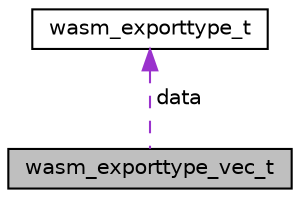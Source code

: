 digraph "wasm_exporttype_vec_t"
{
 // LATEX_PDF_SIZE
  edge [fontname="Helvetica",fontsize="10",labelfontname="Helvetica",labelfontsize="10"];
  node [fontname="Helvetica",fontsize="10",shape=record];
  Node1 [label="wasm_exporttype_vec_t",height=0.2,width=0.4,color="black", fillcolor="grey75", style="filled", fontcolor="black",tooltip="A list of wasm_exporttype_t values."];
  Node2 -> Node1 [dir="back",color="darkorchid3",fontsize="10",style="dashed",label=" data" ,fontname="Helvetica"];
  Node2 [label="wasm_exporttype_t",height=0.2,width=0.4,color="black", fillcolor="white", style="filled",URL="$structwasm__exporttype__t.html",tooltip="An opaque object representing the type of an export."];
}
